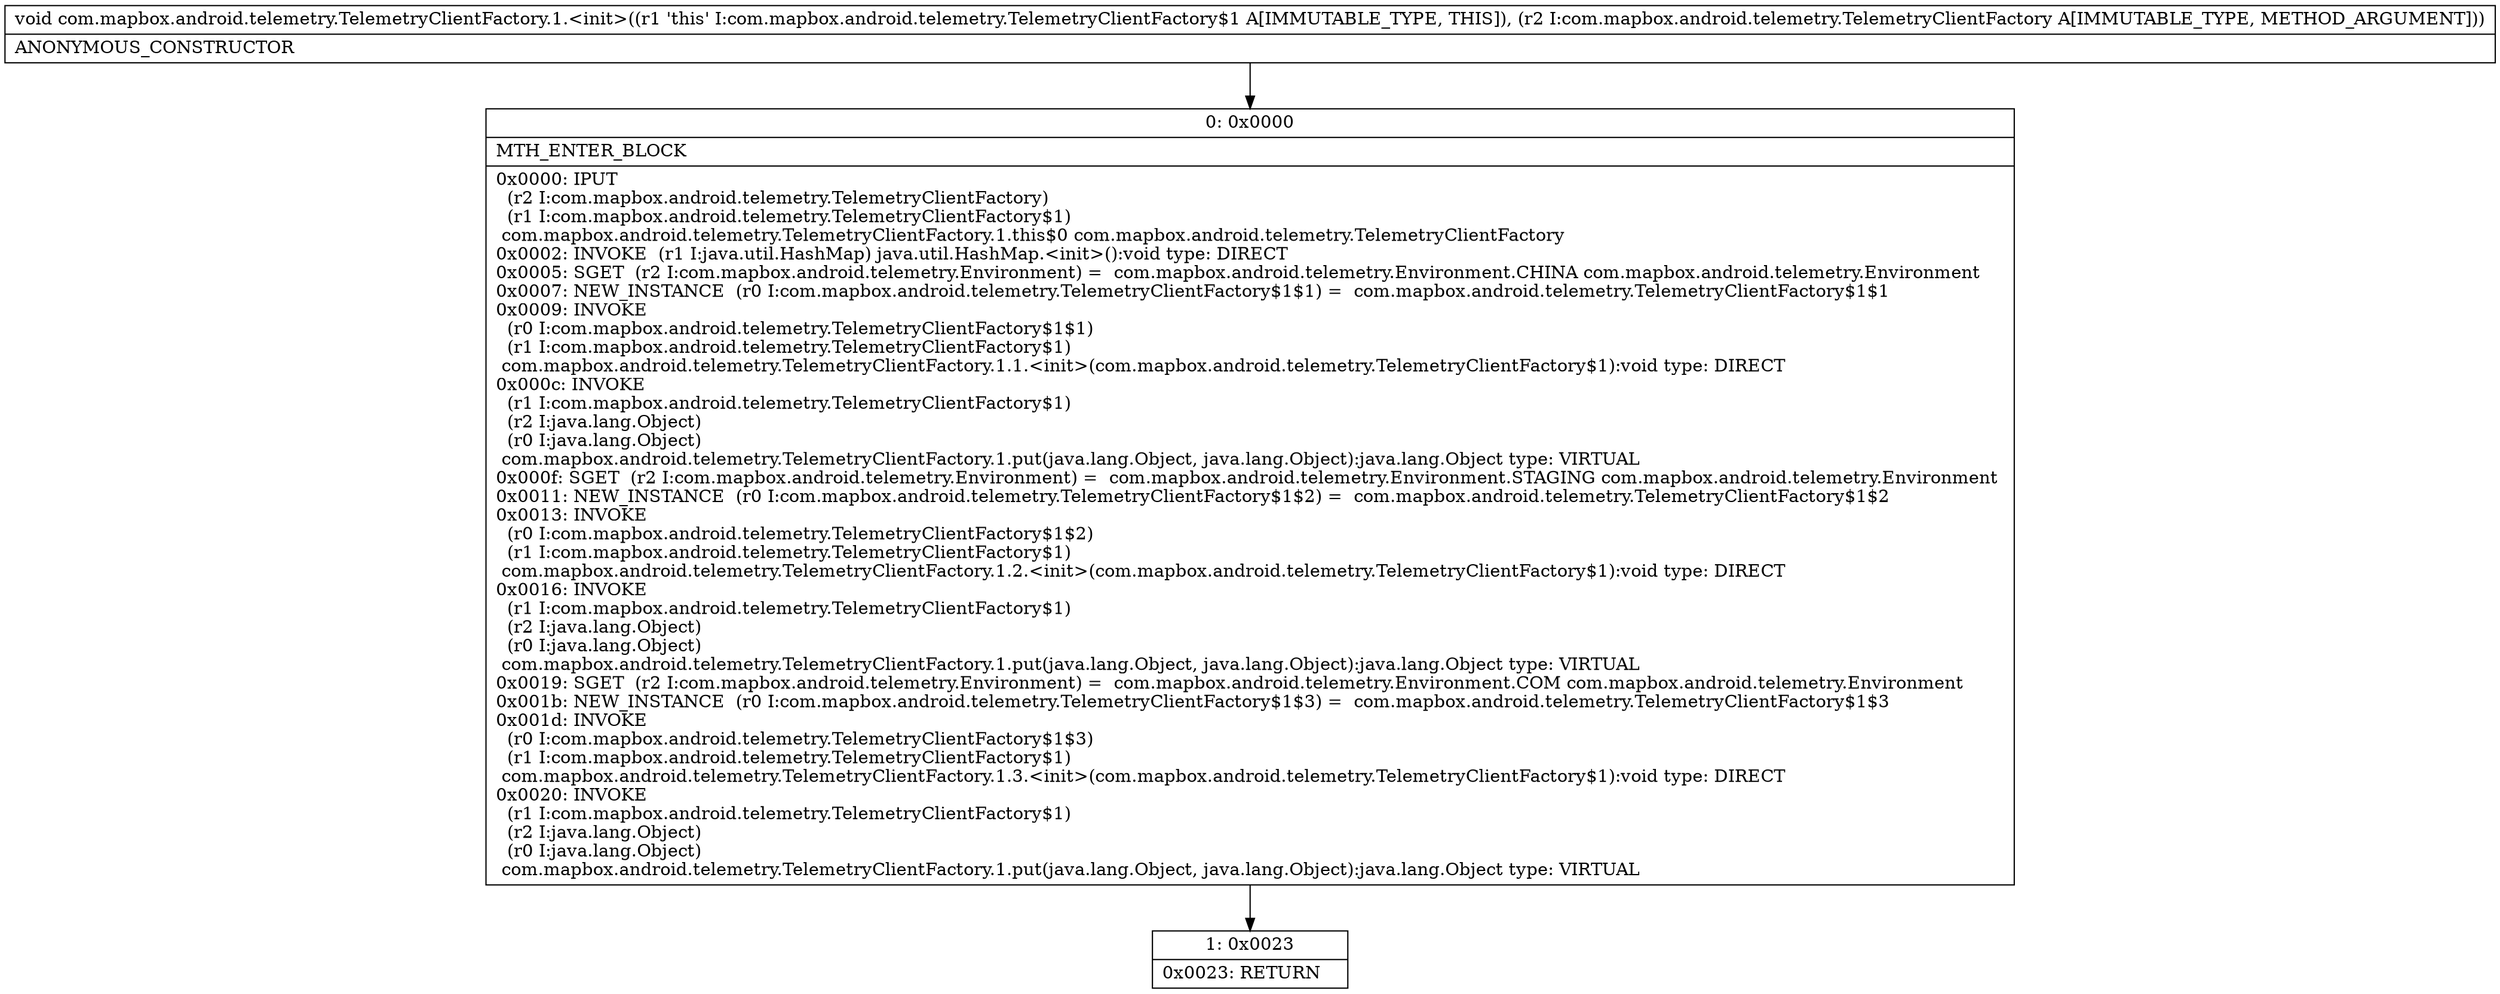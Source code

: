 digraph "CFG forcom.mapbox.android.telemetry.TelemetryClientFactory.1.\<init\>(Lcom\/mapbox\/android\/telemetry\/TelemetryClientFactory;)V" {
Node_0 [shape=record,label="{0\:\ 0x0000|MTH_ENTER_BLOCK\l|0x0000: IPUT  \l  (r2 I:com.mapbox.android.telemetry.TelemetryClientFactory)\l  (r1 I:com.mapbox.android.telemetry.TelemetryClientFactory$1)\l com.mapbox.android.telemetry.TelemetryClientFactory.1.this$0 com.mapbox.android.telemetry.TelemetryClientFactory \l0x0002: INVOKE  (r1 I:java.util.HashMap) java.util.HashMap.\<init\>():void type: DIRECT \l0x0005: SGET  (r2 I:com.mapbox.android.telemetry.Environment) =  com.mapbox.android.telemetry.Environment.CHINA com.mapbox.android.telemetry.Environment \l0x0007: NEW_INSTANCE  (r0 I:com.mapbox.android.telemetry.TelemetryClientFactory$1$1) =  com.mapbox.android.telemetry.TelemetryClientFactory$1$1 \l0x0009: INVOKE  \l  (r0 I:com.mapbox.android.telemetry.TelemetryClientFactory$1$1)\l  (r1 I:com.mapbox.android.telemetry.TelemetryClientFactory$1)\l com.mapbox.android.telemetry.TelemetryClientFactory.1.1.\<init\>(com.mapbox.android.telemetry.TelemetryClientFactory$1):void type: DIRECT \l0x000c: INVOKE  \l  (r1 I:com.mapbox.android.telemetry.TelemetryClientFactory$1)\l  (r2 I:java.lang.Object)\l  (r0 I:java.lang.Object)\l com.mapbox.android.telemetry.TelemetryClientFactory.1.put(java.lang.Object, java.lang.Object):java.lang.Object type: VIRTUAL \l0x000f: SGET  (r2 I:com.mapbox.android.telemetry.Environment) =  com.mapbox.android.telemetry.Environment.STAGING com.mapbox.android.telemetry.Environment \l0x0011: NEW_INSTANCE  (r0 I:com.mapbox.android.telemetry.TelemetryClientFactory$1$2) =  com.mapbox.android.telemetry.TelemetryClientFactory$1$2 \l0x0013: INVOKE  \l  (r0 I:com.mapbox.android.telemetry.TelemetryClientFactory$1$2)\l  (r1 I:com.mapbox.android.telemetry.TelemetryClientFactory$1)\l com.mapbox.android.telemetry.TelemetryClientFactory.1.2.\<init\>(com.mapbox.android.telemetry.TelemetryClientFactory$1):void type: DIRECT \l0x0016: INVOKE  \l  (r1 I:com.mapbox.android.telemetry.TelemetryClientFactory$1)\l  (r2 I:java.lang.Object)\l  (r0 I:java.lang.Object)\l com.mapbox.android.telemetry.TelemetryClientFactory.1.put(java.lang.Object, java.lang.Object):java.lang.Object type: VIRTUAL \l0x0019: SGET  (r2 I:com.mapbox.android.telemetry.Environment) =  com.mapbox.android.telemetry.Environment.COM com.mapbox.android.telemetry.Environment \l0x001b: NEW_INSTANCE  (r0 I:com.mapbox.android.telemetry.TelemetryClientFactory$1$3) =  com.mapbox.android.telemetry.TelemetryClientFactory$1$3 \l0x001d: INVOKE  \l  (r0 I:com.mapbox.android.telemetry.TelemetryClientFactory$1$3)\l  (r1 I:com.mapbox.android.telemetry.TelemetryClientFactory$1)\l com.mapbox.android.telemetry.TelemetryClientFactory.1.3.\<init\>(com.mapbox.android.telemetry.TelemetryClientFactory$1):void type: DIRECT \l0x0020: INVOKE  \l  (r1 I:com.mapbox.android.telemetry.TelemetryClientFactory$1)\l  (r2 I:java.lang.Object)\l  (r0 I:java.lang.Object)\l com.mapbox.android.telemetry.TelemetryClientFactory.1.put(java.lang.Object, java.lang.Object):java.lang.Object type: VIRTUAL \l}"];
Node_1 [shape=record,label="{1\:\ 0x0023|0x0023: RETURN   \l}"];
MethodNode[shape=record,label="{void com.mapbox.android.telemetry.TelemetryClientFactory.1.\<init\>((r1 'this' I:com.mapbox.android.telemetry.TelemetryClientFactory$1 A[IMMUTABLE_TYPE, THIS]), (r2 I:com.mapbox.android.telemetry.TelemetryClientFactory A[IMMUTABLE_TYPE, METHOD_ARGUMENT]))  | ANONYMOUS_CONSTRUCTOR\l}"];
MethodNode -> Node_0;
Node_0 -> Node_1;
}

